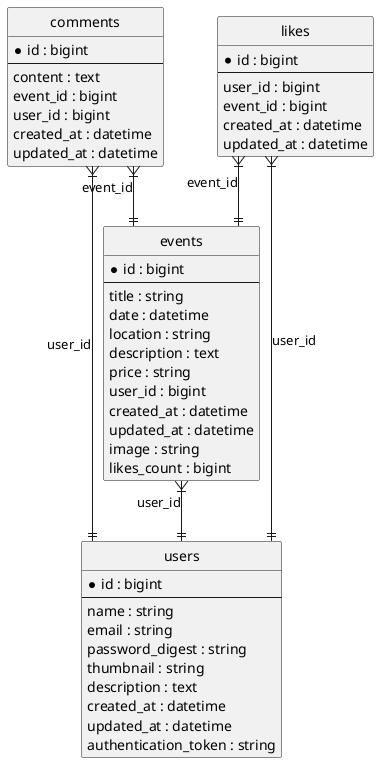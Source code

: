 @startuml
hide circle
hide methods
skinparam linetype ortho

' entity active_storage_attachments {
'   *id : bigint
'   --
'   name : string
'   record_type : string
'   record_id : bigint
'   blob_id : bigint
'   created_at : datetime
' }

' entity active_storage_blobs {
'   *id : bigint
'   --
'   key : string
'   filename : string
'   content_type : string
'   metadata : text
'   service_name : string
'   byte_size : bigint
'   checksum : string
'   created_at : datetime
' }

' entity active_storage_variant_records {
'   *id : bigint
'   --
'   blob_id : bigint
'   variation_digest : string
' }

entity comments {
  *id : bigint
  --
  content : text
  event_id : bigint
  user_id : bigint
  created_at : datetime
  updated_at : datetime
}

entity events {
  *id : bigint
  --
  title : string
  date : datetime
  location : string
  description : text
  price : string
  user_id : bigint
  created_at : datetime
  updated_at : datetime
  image : string
  likes_count : bigint
}

entity likes {
  *id : bigint
  --
  user_id : bigint
  event_id : bigint
  created_at : datetime
  updated_at : datetime
}

entity users {
  *id : bigint
  --
  name : string
  email : string
  password_digest : string
  thumbnail : string
  description : text
  created_at : datetime
  updated_at : datetime
  authentication_token : string
}

' ' 外部キーの関係を定義
' active_storage_attachments }|--|| active_storage_blobs : "blob_id"
' active_storage_variant_records }|--|| active_storage_blobs : "blob_id"

comments }|--|| events : "event_id"
comments }|--|| users : "user_id"

likes }|--|| events : "event_id"
likes }|--|| users : "user_id"

events }|--|| users : "user_id"

@enduml